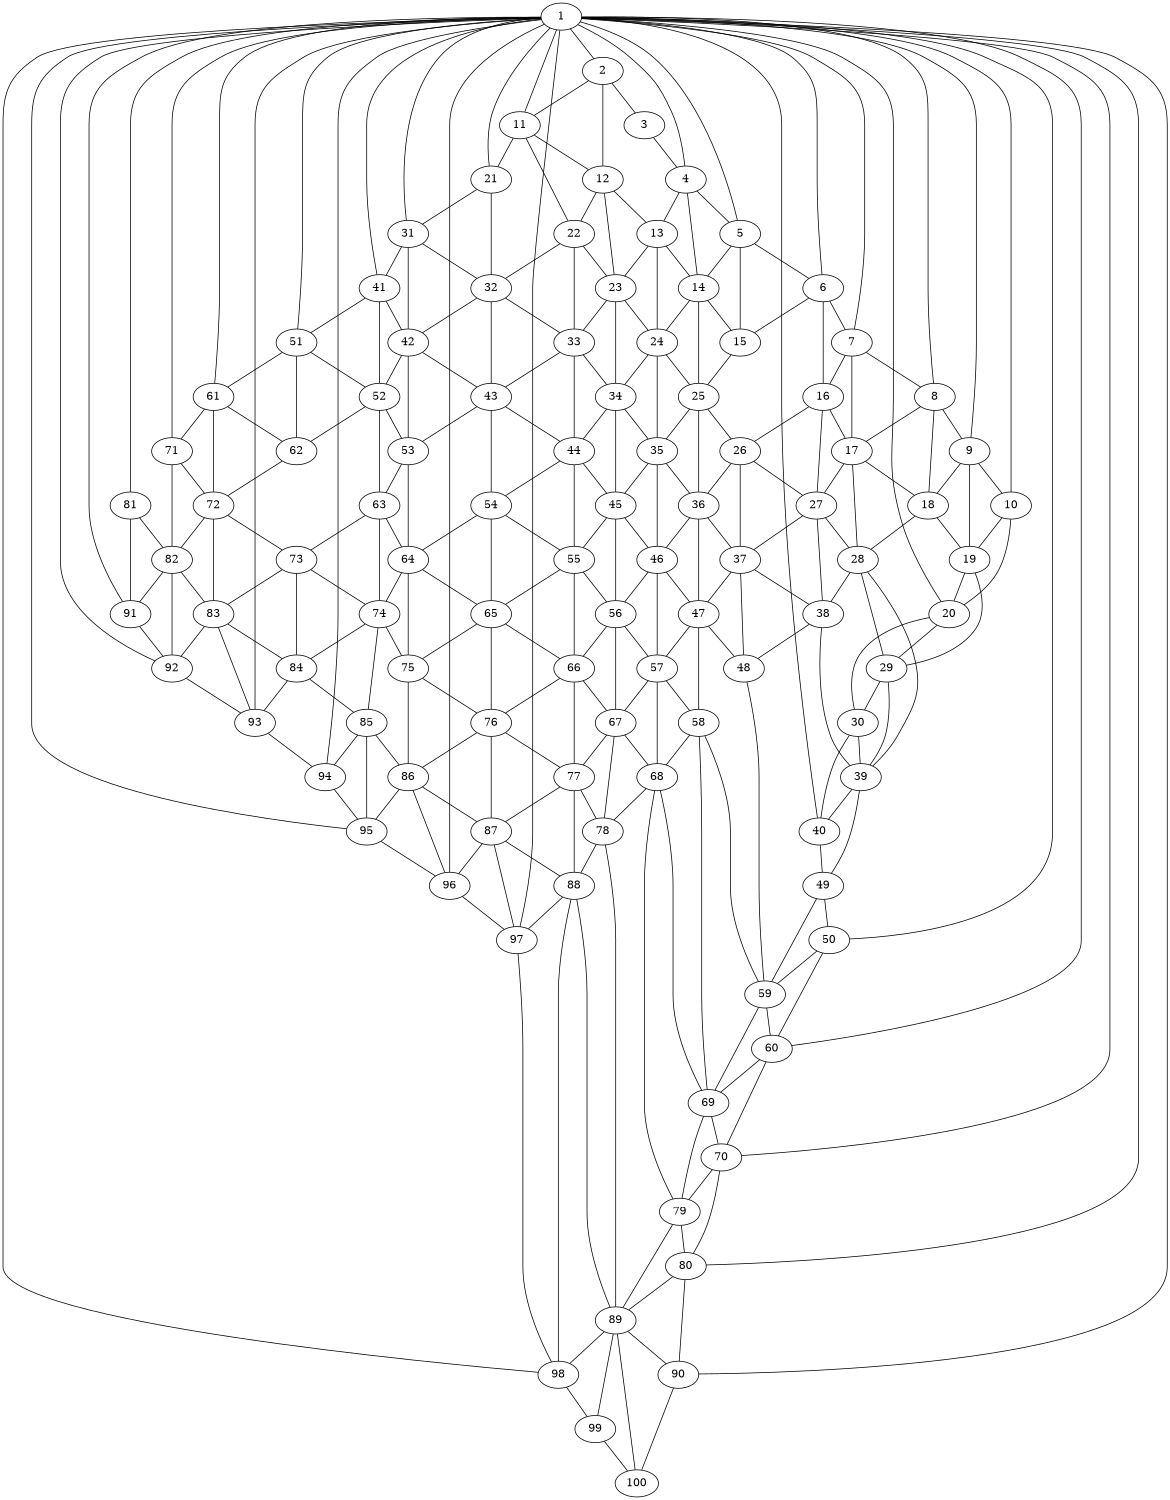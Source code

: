 graph G {
center = 1;
size="10,10";
1;
2;
3;
4;
5;
6;
7;
8;
9;
10;
11;
12;
13;
14;
15;
16;
17;
18;
19;
20;
21;
22;
23;
24;
25;
26;
27;
28;
29;
30;
31;
32;
33;
34;
35;
36;
37;
38;
39;
40;
41;
42;
43;
44;
45;
46;
47;
48;
49;
50;
51;
52;
53;
54;
55;
56;
57;
58;
59;
60;
61;
62;
63;
64;
65;
66;
67;
68;
69;
70;
71;
72;
73;
74;
75;
76;
77;
78;
79;
80;
81;
82;
83;
84;
85;
86;
87;
88;
89;
90;
91;
92;
93;
94;
95;
96;
97;
98;
99;
100;
1 -- 2 [dir=none];
1 -- 4 [dir=none];
1 -- 5 [dir=none];
1 -- 6 [dir=none];
1 -- 7 [dir=none];
1 -- 8 [dir=none];
1 -- 9 [dir=none];
1 -- 10 [dir=none];
1 -- 11 [dir=none];
1 -- 20 [dir=none];
1 -- 21 [dir=none];
1 -- 31 [dir=none];
1 -- 40 [dir=none];
1 -- 41 [dir=none];
1 -- 50 [dir=none];
1 -- 51 [dir=none];
1 -- 60 [dir=none];
1 -- 61 [dir=none];
1 -- 70 [dir=none];
1 -- 71 [dir=none];
1 -- 80 [dir=none];
1 -- 81 [dir=none];
1 -- 90 [dir=none];
1 -- 91 [dir=none];
1 -- 92 [dir=none];
1 -- 93 [dir=none];
1 -- 94 [dir=none];
1 -- 95 [dir=none];
1 -- 96 [dir=none];
1 -- 97 [dir=none];
1 -- 98 [dir=none];
2 -- 3 [dir=none];
2 -- 11 [dir=none];
2 -- 12 [dir=none];
3 -- 4 [dir=none];
4 -- 5 [dir=none];
4 -- 13 [dir=none];
4 -- 14 [dir=none];
5 -- 6 [dir=none];
5 -- 14 [dir=none];
5 -- 15 [dir=none];
6 -- 7 [dir=none];
6 -- 15 [dir=none];
6 -- 16 [dir=none];
7 -- 8 [dir=none];
7 -- 16 [dir=none];
7 -- 17 [dir=none];
8 -- 9 [dir=none];
8 -- 17 [dir=none];
8 -- 18 [dir=none];
9 -- 10 [dir=none];
9 -- 18 [dir=none];
9 -- 19 [dir=none];
10 -- 19 [dir=none];
10 -- 20 [dir=none];
11 -- 12 [dir=none];
11 -- 21 [dir=none];
11 -- 22 [dir=none];
12 -- 13 [dir=none];
12 -- 22 [dir=none];
12 -- 23 [dir=none];
13 -- 14 [dir=none];
13 -- 23 [dir=none];
13 -- 24 [dir=none];
14 -- 15 [dir=none];
14 -- 24 [dir=none];
14 -- 25 [dir=none];
15 -- 25 [dir=none];
16 -- 17 [dir=none];
16 -- 26 [dir=none];
16 -- 27 [dir=none];
17 -- 18 [dir=none];
17 -- 27 [dir=none];
17 -- 28 [dir=none];
18 -- 19 [dir=none];
18 -- 28 [dir=none];
19 -- 20 [dir=none];
19 -- 29 [dir=none];
20 -- 29 [dir=none];
20 -- 30 [dir=none];
21 -- 31 [dir=none];
21 -- 32 [dir=none];
22 -- 23 [dir=none];
22 -- 32 [dir=none];
22 -- 33 [dir=none];
23 -- 24 [dir=none];
23 -- 33 [dir=none];
23 -- 34 [dir=none];
24 -- 25 [dir=none];
24 -- 34 [dir=none];
24 -- 35 [dir=none];
25 -- 26 [dir=none];
25 -- 35 [dir=none];
25 -- 36 [dir=none];
26 -- 27 [dir=none];
26 -- 36 [dir=none];
26 -- 37 [dir=none];
27 -- 28 [dir=none];
27 -- 37 [dir=none];
27 -- 38 [dir=none];
28 -- 29 [dir=none];
28 -- 38 [dir=none];
28 -- 39 [dir=none];
29 -- 30 [dir=none];
29 -- 39 [dir=none];
30 -- 39 [dir=none];
30 -- 40 [dir=none];
31 -- 32 [dir=none];
31 -- 41 [dir=none];
31 -- 42 [dir=none];
32 -- 33 [dir=none];
32 -- 42 [dir=none];
32 -- 43 [dir=none];
33 -- 34 [dir=none];
33 -- 43 [dir=none];
33 -- 44 [dir=none];
34 -- 35 [dir=none];
34 -- 44 [dir=none];
34 -- 45 [dir=none];
35 -- 36 [dir=none];
35 -- 45 [dir=none];
35 -- 46 [dir=none];
36 -- 37 [dir=none];
36 -- 46 [dir=none];
36 -- 47 [dir=none];
37 -- 38 [dir=none];
37 -- 47 [dir=none];
37 -- 48 [dir=none];
38 -- 39 [dir=none];
38 -- 48 [dir=none];
39 -- 40 [dir=none];
39 -- 49 [dir=none];
40 -- 49 [dir=none];
41 -- 42 [dir=none];
41 -- 51 [dir=none];
41 -- 52 [dir=none];
42 -- 43 [dir=none];
42 -- 52 [dir=none];
42 -- 53 [dir=none];
43 -- 44 [dir=none];
43 -- 53 [dir=none];
43 -- 54 [dir=none];
44 -- 45 [dir=none];
44 -- 54 [dir=none];
44 -- 55 [dir=none];
45 -- 46 [dir=none];
45 -- 55 [dir=none];
45 -- 56 [dir=none];
46 -- 47 [dir=none];
46 -- 56 [dir=none];
46 -- 57 [dir=none];
47 -- 48 [dir=none];
47 -- 57 [dir=none];
47 -- 58 [dir=none];
48 -- 59 [dir=none];
49 -- 50 [dir=none];
49 -- 59 [dir=none];
50 -- 59 [dir=none];
50 -- 60 [dir=none];
51 -- 52 [dir=none];
51 -- 61 [dir=none];
51 -- 62 [dir=none];
52 -- 53 [dir=none];
52 -- 62 [dir=none];
52 -- 63 [dir=none];
53 -- 63 [dir=none];
53 -- 64 [dir=none];
54 -- 55 [dir=none];
54 -- 64 [dir=none];
54 -- 65 [dir=none];
55 -- 56 [dir=none];
55 -- 65 [dir=none];
55 -- 66 [dir=none];
56 -- 57 [dir=none];
56 -- 66 [dir=none];
56 -- 67 [dir=none];
57 -- 58 [dir=none];
57 -- 67 [dir=none];
57 -- 68 [dir=none];
58 -- 59 [dir=none];
58 -- 68 [dir=none];
58 -- 69 [dir=none];
59 -- 60 [dir=none];
59 -- 69 [dir=none];
60 -- 69 [dir=none];
60 -- 70 [dir=none];
61 -- 62 [dir=none];
61 -- 71 [dir=none];
61 -- 72 [dir=none];
62 -- 72 [dir=none];
63 -- 64 [dir=none];
63 -- 73 [dir=none];
63 -- 74 [dir=none];
64 -- 65 [dir=none];
64 -- 74 [dir=none];
64 -- 75 [dir=none];
65 -- 66 [dir=none];
65 -- 75 [dir=none];
65 -- 76 [dir=none];
66 -- 67 [dir=none];
66 -- 76 [dir=none];
66 -- 77 [dir=none];
67 -- 68 [dir=none];
67 -- 77 [dir=none];
67 -- 78 [dir=none];
68 -- 69 [dir=none];
68 -- 78 [dir=none];
68 -- 79 [dir=none];
69 -- 70 [dir=none];
69 -- 79 [dir=none];
70 -- 79 [dir=none];
70 -- 80 [dir=none];
71 -- 72 [dir=none];
71 -- 82 [dir=none];
72 -- 73 [dir=none];
72 -- 82 [dir=none];
72 -- 83 [dir=none];
73 -- 74 [dir=none];
73 -- 83 [dir=none];
73 -- 84 [dir=none];
74 -- 75 [dir=none];
74 -- 84 [dir=none];
74 -- 85 [dir=none];
75 -- 76 [dir=none];
75 -- 86 [dir=none];
76 -- 77 [dir=none];
76 -- 86 [dir=none];
76 -- 87 [dir=none];
77 -- 78 [dir=none];
77 -- 87 [dir=none];
77 -- 88 [dir=none];
78 -- 88 [dir=none];
78 -- 89 [dir=none];
79 -- 80 [dir=none];
79 -- 89 [dir=none];
80 -- 89 [dir=none];
80 -- 90 [dir=none];
81 -- 82 [dir=none];
81 -- 91 [dir=none];
82 -- 83 [dir=none];
82 -- 91 [dir=none];
82 -- 92 [dir=none];
83 -- 84 [dir=none];
83 -- 92 [dir=none];
83 -- 93 [dir=none];
84 -- 85 [dir=none];
84 -- 93 [dir=none];
85 -- 86 [dir=none];
85 -- 94 [dir=none];
85 -- 95 [dir=none];
86 -- 87 [dir=none];
86 -- 95 [dir=none];
86 -- 96 [dir=none];
87 -- 88 [dir=none];
87 -- 96 [dir=none];
87 -- 97 [dir=none];
88 -- 89 [dir=none];
88 -- 97 [dir=none];
88 -- 98 [dir=none];
89 -- 90 [dir=none];
89 -- 98 [dir=none];
89 -- 99 [dir=none];
89 -- 100 [dir=none];
90 -- 100 [dir=none];
91 -- 92 [dir=none];
92 -- 93 [dir=none];
93 -- 94 [dir=none];
94 -- 95 [dir=none];
95 -- 96 [dir=none];
96 -- 97 [dir=none];
97 -- 98 [dir=none];
98 -- 99 [dir=none];
99 -- 100 [dir=none];
}